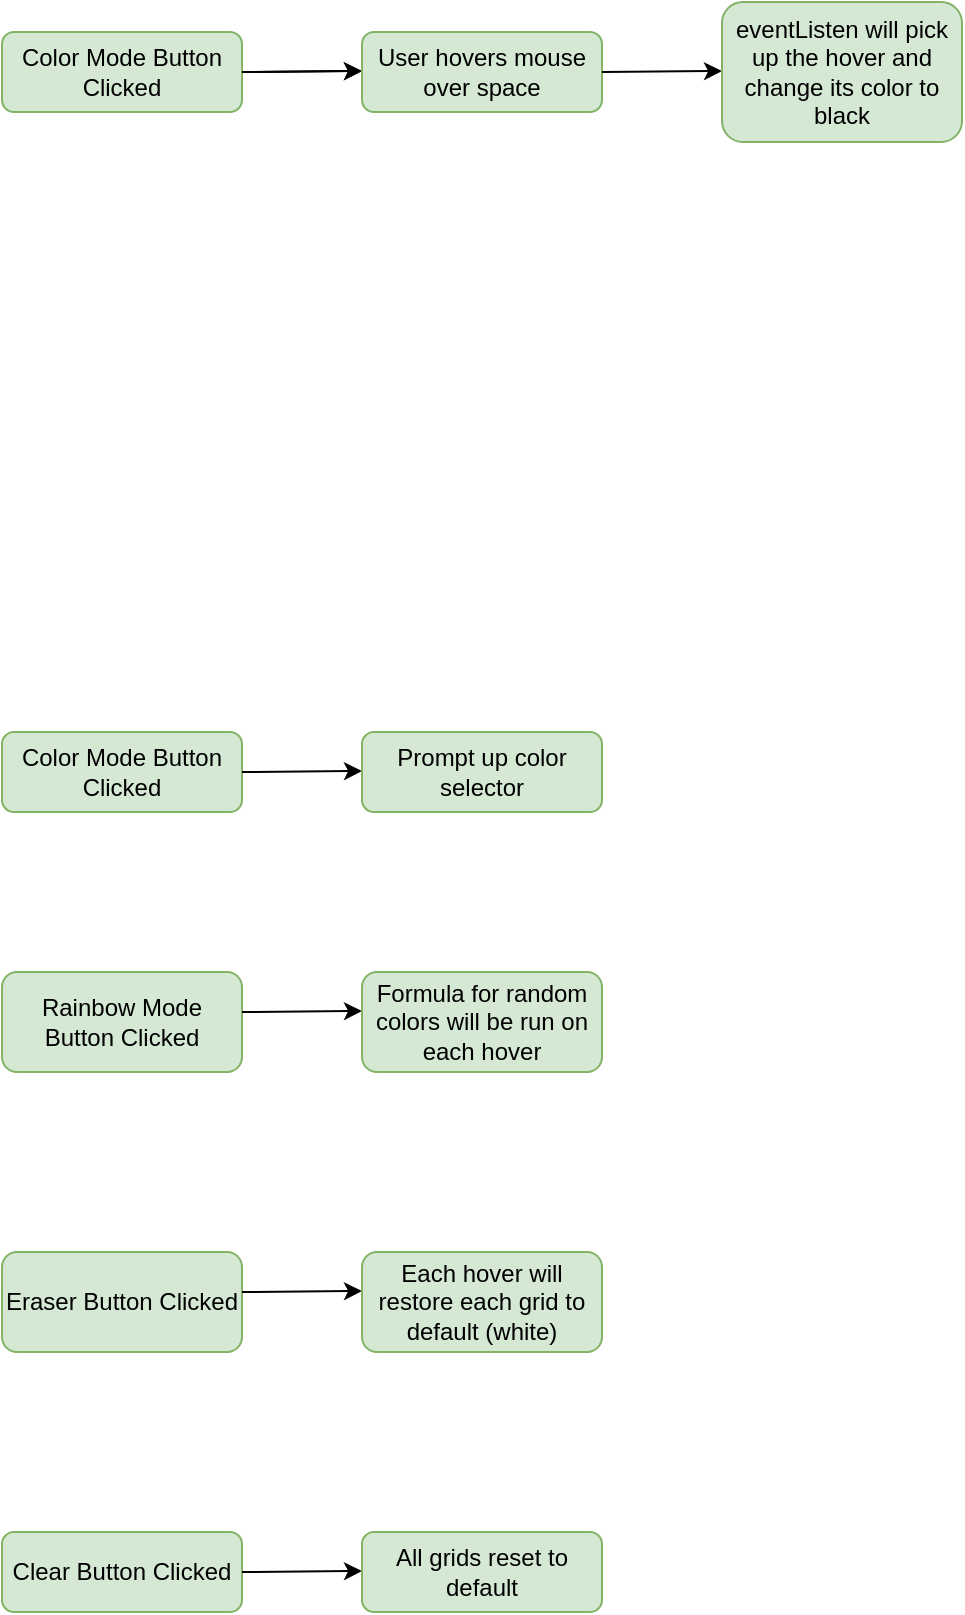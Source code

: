 <mxfile version="16.4.5" type="github"><diagram id="VOy6tj85X6CU1Siy_1cG" name="Page-1"><mxGraphModel dx="751" dy="737" grid="1" gridSize="10" guides="1" tooltips="1" connect="1" arrows="1" fold="1" page="1" pageScale="1" pageWidth="850" pageHeight="1100" math="0" shadow="0"><root><mxCell id="0"/><mxCell id="1" parent="0"/><mxCell id="OaQHD73z1mgd5Usdof8Q-1" value="&lt;div&gt;Color Mode Button Clicked&lt;/div&gt;" style="rounded=1;whiteSpace=wrap;html=1;fillColor=#d5e8d4;strokeColor=#82b366;" vertex="1" parent="1"><mxGeometry x="80" y="420" width="120" height="40" as="geometry"/></mxCell><mxCell id="OaQHD73z1mgd5Usdof8Q-2" value="" style="endArrow=classic;html=1;rounded=0;shadow=0;" edge="1" parent="1"><mxGeometry width="50" height="50" relative="1" as="geometry"><mxPoint x="200" y="440" as="sourcePoint"/><mxPoint x="260" y="439.5" as="targetPoint"/></mxGeometry></mxCell><mxCell id="OaQHD73z1mgd5Usdof8Q-3" value="Prompt up color selector" style="rounded=1;whiteSpace=wrap;html=1;fillColor=#d5e8d4;strokeColor=#82b366;" vertex="1" parent="1"><mxGeometry x="260" y="420" width="120" height="40" as="geometry"/></mxCell><mxCell id="OaQHD73z1mgd5Usdof8Q-14" value="&lt;div&gt;Rainbow Mode Button Clicked&lt;/div&gt;" style="rounded=1;whiteSpace=wrap;html=1;fillColor=#d5e8d4;strokeColor=#82b366;" vertex="1" parent="1"><mxGeometry x="80" y="540" width="120" height="50" as="geometry"/></mxCell><mxCell id="OaQHD73z1mgd5Usdof8Q-15" value="" style="endArrow=classic;html=1;rounded=0;shadow=0;" edge="1" parent="1"><mxGeometry width="50" height="50" relative="1" as="geometry"><mxPoint x="200" y="560" as="sourcePoint"/><mxPoint x="260" y="559.5" as="targetPoint"/></mxGeometry></mxCell><mxCell id="OaQHD73z1mgd5Usdof8Q-16" value="Formula for random colors will be run on each hover" style="rounded=1;whiteSpace=wrap;html=1;fillColor=#d5e8d4;strokeColor=#82b366;" vertex="1" parent="1"><mxGeometry x="260" y="540" width="120" height="50" as="geometry"/></mxCell><mxCell id="OaQHD73z1mgd5Usdof8Q-17" value="Eraser Button Clicked" style="rounded=1;whiteSpace=wrap;html=1;fillColor=#d5e8d4;strokeColor=#82b366;" vertex="1" parent="1"><mxGeometry x="80" y="680" width="120" height="50" as="geometry"/></mxCell><mxCell id="OaQHD73z1mgd5Usdof8Q-18" value="" style="endArrow=classic;html=1;rounded=0;shadow=0;" edge="1" parent="1"><mxGeometry width="50" height="50" relative="1" as="geometry"><mxPoint x="200" y="700" as="sourcePoint"/><mxPoint x="260" y="699.5" as="targetPoint"/></mxGeometry></mxCell><mxCell id="OaQHD73z1mgd5Usdof8Q-19" value="&lt;div&gt;Each hover will restore each grid to default (white)&lt;/div&gt;" style="rounded=1;whiteSpace=wrap;html=1;fillColor=#d5e8d4;strokeColor=#82b366;" vertex="1" parent="1"><mxGeometry x="260" y="680" width="120" height="50" as="geometry"/></mxCell><mxCell id="OaQHD73z1mgd5Usdof8Q-20" value="&lt;div&gt;Clear Button Clicked&lt;/div&gt;" style="rounded=1;whiteSpace=wrap;html=1;fillColor=#d5e8d4;strokeColor=#82b366;" vertex="1" parent="1"><mxGeometry x="80" y="820" width="120" height="40" as="geometry"/></mxCell><mxCell id="OaQHD73z1mgd5Usdof8Q-21" value="" style="endArrow=classic;html=1;rounded=0;shadow=0;" edge="1" parent="1"><mxGeometry width="50" height="50" relative="1" as="geometry"><mxPoint x="200" y="840" as="sourcePoint"/><mxPoint x="260" y="839.5" as="targetPoint"/></mxGeometry></mxCell><mxCell id="OaQHD73z1mgd5Usdof8Q-22" value="All grids reset to default" style="rounded=1;whiteSpace=wrap;html=1;fillColor=#d5e8d4;strokeColor=#82b366;" vertex="1" parent="1"><mxGeometry x="260" y="820" width="120" height="40" as="geometry"/></mxCell><mxCell id="OaQHD73z1mgd5Usdof8Q-23" value="&lt;div&gt;Color Mode Button Clicked&lt;/div&gt;" style="rounded=1;whiteSpace=wrap;html=1;fillColor=#d5e8d4;strokeColor=#82b366;" vertex="1" parent="1"><mxGeometry x="80" y="70" width="120" height="40" as="geometry"/></mxCell><mxCell id="OaQHD73z1mgd5Usdof8Q-24" value="" style="endArrow=classic;html=1;rounded=0;shadow=0;" edge="1" parent="1"><mxGeometry width="50" height="50" relative="1" as="geometry"><mxPoint x="200" y="90" as="sourcePoint"/><mxPoint x="260" y="89.5" as="targetPoint"/></mxGeometry></mxCell><mxCell id="OaQHD73z1mgd5Usdof8Q-26" value="" style="endArrow=classic;html=1;rounded=0;shadow=0;" edge="1" parent="1"><mxGeometry width="50" height="50" relative="1" as="geometry"><mxPoint x="200" y="90" as="sourcePoint"/><mxPoint x="260" y="89.5" as="targetPoint"/></mxGeometry></mxCell><mxCell id="OaQHD73z1mgd5Usdof8Q-27" value="User hovers mouse over space" style="rounded=1;whiteSpace=wrap;html=1;fillColor=#d5e8d4;strokeColor=#82b366;" vertex="1" parent="1"><mxGeometry x="260" y="70" width="120" height="40" as="geometry"/></mxCell><mxCell id="OaQHD73z1mgd5Usdof8Q-28" value="" style="endArrow=classic;html=1;rounded=0;shadow=0;" edge="1" parent="1"><mxGeometry width="50" height="50" relative="1" as="geometry"><mxPoint x="380" y="90" as="sourcePoint"/><mxPoint x="440" y="89.5" as="targetPoint"/></mxGeometry></mxCell><mxCell id="OaQHD73z1mgd5Usdof8Q-29" value="eventListen will pick up the hover and change its color to black" style="rounded=1;whiteSpace=wrap;html=1;fillColor=#d5e8d4;strokeColor=#82b366;" vertex="1" parent="1"><mxGeometry x="440" y="55" width="120" height="70" as="geometry"/></mxCell></root></mxGraphModel></diagram></mxfile>